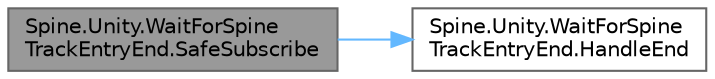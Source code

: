 digraph "Spine.Unity.WaitForSpineTrackEntryEnd.SafeSubscribe"
{
 // LATEX_PDF_SIZE
  bgcolor="transparent";
  edge [fontname=Helvetica,fontsize=10,labelfontname=Helvetica,labelfontsize=10];
  node [fontname=Helvetica,fontsize=10,shape=box,height=0.2,width=0.4];
  rankdir="LR";
  Node1 [id="Node000001",label="Spine.Unity.WaitForSpine\lTrackEntryEnd.SafeSubscribe",height=0.2,width=0.4,color="gray40", fillcolor="grey60", style="filled", fontcolor="black",tooltip=" "];
  Node1 -> Node2 [id="edge1_Node000001_Node000002",color="steelblue1",style="solid",tooltip=" "];
  Node2 [id="Node000002",label="Spine.Unity.WaitForSpine\lTrackEntryEnd.HandleEnd",height=0.2,width=0.4,color="grey40", fillcolor="white", style="filled",URL="$class_spine_1_1_unity_1_1_wait_for_spine_track_entry_end.html#a74ff96688cefe54f0a3b6023ca452a93",tooltip=" "];
}
